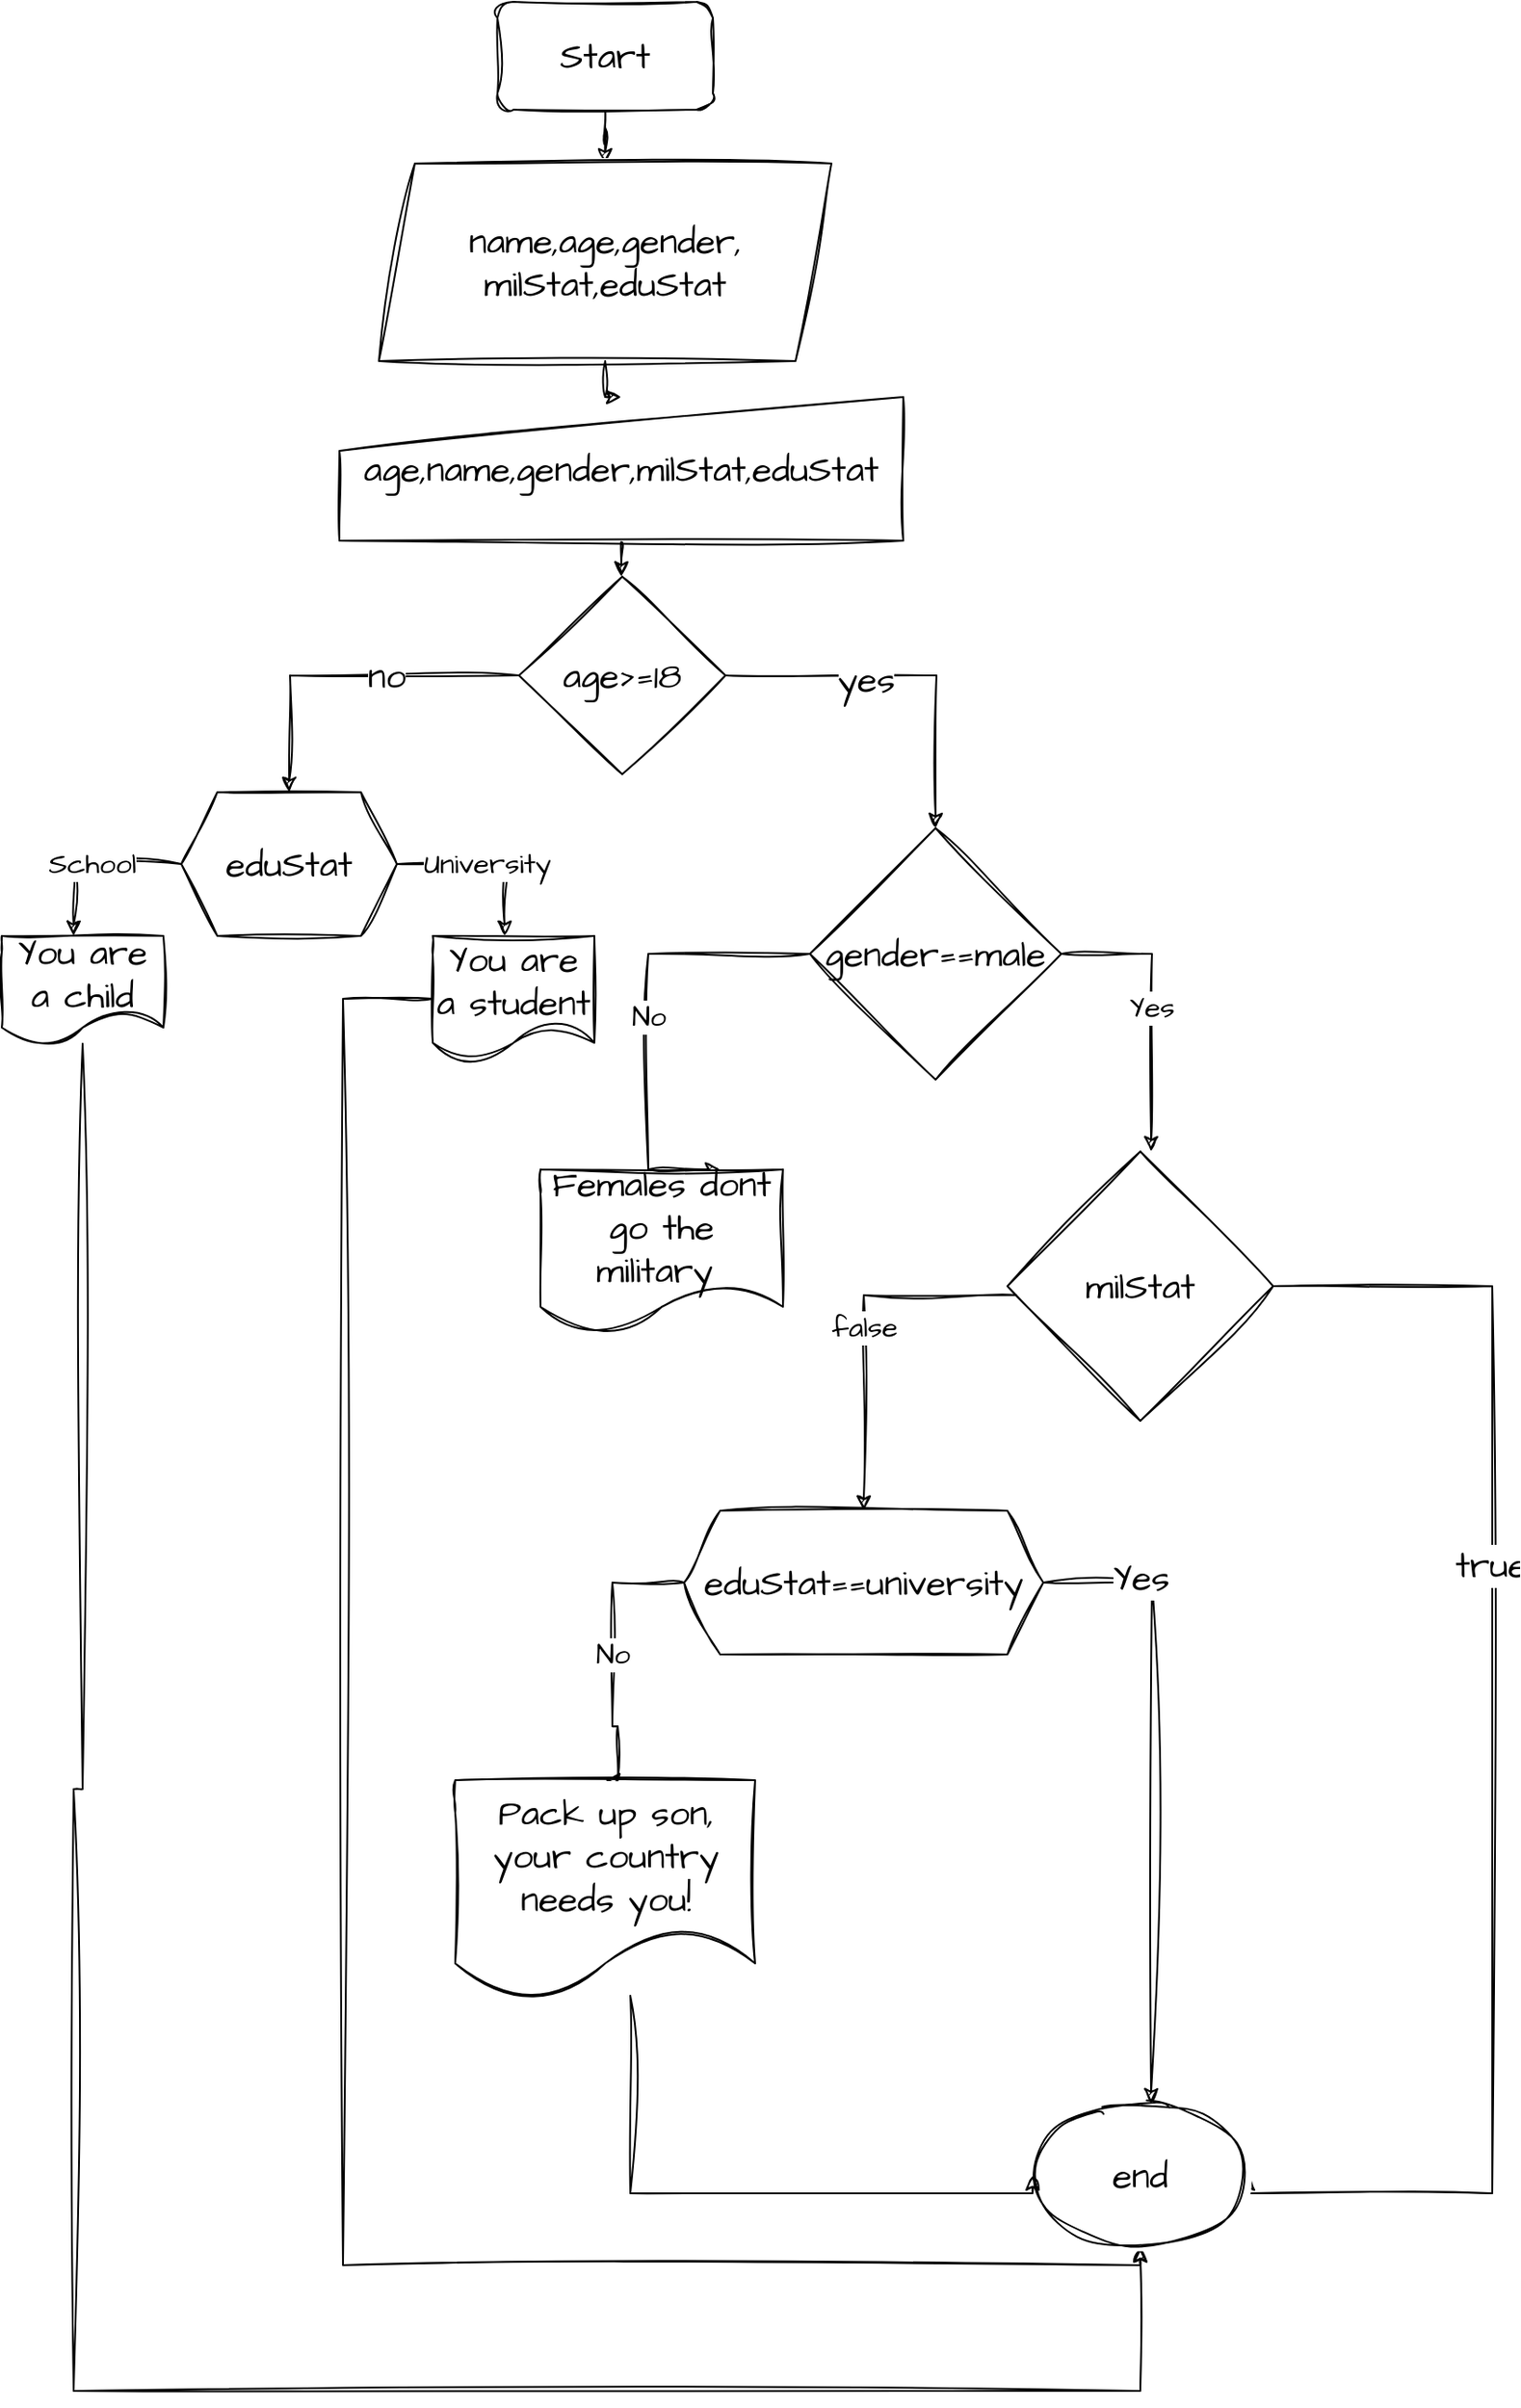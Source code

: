 <mxfile version="20.8.23" type="device"><diagram name="Page-1" id="35YoqolEclgvAfE-g6zI"><mxGraphModel dx="1434" dy="796" grid="1" gridSize="10" guides="1" tooltips="1" connect="1" arrows="1" fold="1" page="1" pageScale="1" pageWidth="850" pageHeight="1100" math="0" shadow="0"><root><mxCell id="0"/><mxCell id="1" parent="0"/><mxCell id="DgkmI48SbdYNicejrv3z-4" style="edgeStyle=orthogonalEdgeStyle;rounded=0;sketch=1;hachureGap=4;jiggle=2;curveFitting=1;orthogonalLoop=1;jettySize=auto;html=1;entryX=0.5;entryY=0;entryDx=0;entryDy=0;fontFamily=Architects Daughter;fontSource=https%3A%2F%2Ffonts.googleapis.com%2Fcss%3Ffamily%3DArchitects%2BDaughter;fontSize=16;" edge="1" parent="1" source="DgkmI48SbdYNicejrv3z-1" target="DgkmI48SbdYNicejrv3z-2"><mxGeometry relative="1" as="geometry"/></mxCell><mxCell id="DgkmI48SbdYNicejrv3z-1" value="Start" style="rounded=1;whiteSpace=wrap;html=1;sketch=1;hachureGap=4;jiggle=2;curveFitting=1;fontFamily=Architects Daughter;fontSource=https%3A%2F%2Ffonts.googleapis.com%2Fcss%3Ffamily%3DArchitects%2BDaughter;fontSize=20;" vertex="1" parent="1"><mxGeometry x="356" width="120" height="60" as="geometry"/></mxCell><mxCell id="DgkmI48SbdYNicejrv3z-9" style="edgeStyle=orthogonalEdgeStyle;rounded=0;sketch=1;hachureGap=4;jiggle=2;curveFitting=1;orthogonalLoop=1;jettySize=auto;html=1;fontFamily=Architects Daughter;fontSource=https%3A%2F%2Ffonts.googleapis.com%2Fcss%3Ffamily%3DArchitects%2BDaughter;fontSize=16;" edge="1" parent="1" source="DgkmI48SbdYNicejrv3z-2" target="DgkmI48SbdYNicejrv3z-5"><mxGeometry relative="1" as="geometry"/></mxCell><mxCell id="DgkmI48SbdYNicejrv3z-2" value="name,age,gender,&lt;br&gt;milStat,eduStat" style="shape=parallelogram;perimeter=parallelogramPerimeter;whiteSpace=wrap;html=1;fixedSize=1;sketch=1;hachureGap=4;jiggle=2;curveFitting=1;fontFamily=Architects Daughter;fontSource=https%3A%2F%2Ffonts.googleapis.com%2Fcss%3Ffamily%3DArchitects%2BDaughter;fontSize=20;" vertex="1" parent="1"><mxGeometry x="290" y="90" width="252" height="110" as="geometry"/></mxCell><mxCell id="DgkmI48SbdYNicejrv3z-27" style="edgeStyle=orthogonalEdgeStyle;rounded=0;sketch=1;hachureGap=4;jiggle=2;curveFitting=1;orthogonalLoop=1;jettySize=auto;html=1;entryX=0.5;entryY=0;entryDx=0;entryDy=0;fontFamily=Architects Daughter;fontSource=https%3A%2F%2Ffonts.googleapis.com%2Fcss%3Ffamily%3DArchitects%2BDaughter;fontSize=16;" edge="1" parent="1" source="DgkmI48SbdYNicejrv3z-5" target="DgkmI48SbdYNicejrv3z-10"><mxGeometry relative="1" as="geometry"/></mxCell><mxCell id="DgkmI48SbdYNicejrv3z-5" value="age,name,gender,milStat,eduStat" style="shape=manualInput;whiteSpace=wrap;html=1;sketch=1;hachureGap=4;jiggle=2;curveFitting=1;fontFamily=Architects Daughter;fontSource=https%3A%2F%2Ffonts.googleapis.com%2Fcss%3Ffamily%3DArchitects%2BDaughter;fontSize=20;" vertex="1" parent="1"><mxGeometry x="268" y="220" width="314" height="80" as="geometry"/></mxCell><mxCell id="DgkmI48SbdYNicejrv3z-11" style="edgeStyle=orthogonalEdgeStyle;rounded=0;sketch=1;hachureGap=4;jiggle=2;curveFitting=1;orthogonalLoop=1;jettySize=auto;html=1;fontFamily=Architects Daughter;fontSource=https%3A%2F%2Ffonts.googleapis.com%2Fcss%3Ffamily%3DArchitects%2BDaughter;fontSize=16;" edge="1" parent="1" source="DgkmI48SbdYNicejrv3z-10"><mxGeometry relative="1" as="geometry"><mxPoint x="240" y="440" as="targetPoint"/></mxGeometry></mxCell><mxCell id="DgkmI48SbdYNicejrv3z-14" value="no" style="edgeLabel;html=1;align=center;verticalAlign=middle;resizable=0;points=[];fontSize=20;fontFamily=Architects Daughter;" vertex="1" connectable="0" parent="DgkmI48SbdYNicejrv3z-11"><mxGeometry x="-0.227" relative="1" as="geometry"><mxPoint as="offset"/></mxGeometry></mxCell><mxCell id="DgkmI48SbdYNicejrv3z-12" style="edgeStyle=orthogonalEdgeStyle;rounded=0;sketch=1;hachureGap=4;jiggle=2;curveFitting=1;orthogonalLoop=1;jettySize=auto;html=1;fontFamily=Architects Daughter;fontSource=https%3A%2F%2Ffonts.googleapis.com%2Fcss%3Ffamily%3DArchitects%2BDaughter;fontSize=16;" edge="1" parent="1" source="DgkmI48SbdYNicejrv3z-10"><mxGeometry relative="1" as="geometry"><mxPoint x="600" y="460" as="targetPoint"/></mxGeometry></mxCell><mxCell id="DgkmI48SbdYNicejrv3z-13" value="yes" style="edgeLabel;html=1;align=center;verticalAlign=middle;resizable=0;points=[];fontSize=20;fontFamily=Architects Daughter;" vertex="1" connectable="0" parent="DgkmI48SbdYNicejrv3z-12"><mxGeometry x="-0.234" y="-2" relative="1" as="geometry"><mxPoint as="offset"/></mxGeometry></mxCell><mxCell id="DgkmI48SbdYNicejrv3z-10" value="age&amp;gt;=18" style="rhombus;whiteSpace=wrap;html=1;sketch=1;hachureGap=4;jiggle=2;curveFitting=1;fontFamily=Architects Daughter;fontSource=https%3A%2F%2Ffonts.googleapis.com%2Fcss%3Ffamily%3DArchitects%2BDaughter;fontSize=20;" vertex="1" parent="1"><mxGeometry x="368" y="320" width="115" height="110" as="geometry"/></mxCell><mxCell id="DgkmI48SbdYNicejrv3z-18" value="University" style="edgeStyle=orthogonalEdgeStyle;rounded=0;sketch=1;hachureGap=4;jiggle=2;curveFitting=1;orthogonalLoop=1;jettySize=auto;html=1;fontFamily=Architects Daughter;fontSource=https%3A%2F%2Ffonts.googleapis.com%2Fcss%3Ffamily%3DArchitects%2BDaughter;fontSize=16;" edge="1" parent="1" source="DgkmI48SbdYNicejrv3z-17"><mxGeometry relative="1" as="geometry"><mxPoint x="360" y="520" as="targetPoint"/><Array as="points"><mxPoint x="360" y="480"/><mxPoint x="360" y="480"/></Array></mxGeometry></mxCell><mxCell id="DgkmI48SbdYNicejrv3z-19" value="School" style="edgeStyle=orthogonalEdgeStyle;rounded=0;sketch=1;hachureGap=4;jiggle=2;curveFitting=1;orthogonalLoop=1;jettySize=auto;html=1;fontFamily=Architects Daughter;fontSource=https%3A%2F%2Ffonts.googleapis.com%2Fcss%3Ffamily%3DArchitects%2BDaughter;fontSize=16;" edge="1" parent="1" source="DgkmI48SbdYNicejrv3z-17"><mxGeometry relative="1" as="geometry"><mxPoint x="120" y="520" as="targetPoint"/><Array as="points"><mxPoint x="120" y="480"/></Array></mxGeometry></mxCell><mxCell id="DgkmI48SbdYNicejrv3z-17" value="eduStat" style="shape=hexagon;perimeter=hexagonPerimeter2;whiteSpace=wrap;html=1;fixedSize=1;sketch=1;hachureGap=4;jiggle=2;curveFitting=1;fontFamily=Architects Daughter;fontSource=https%3A%2F%2Ffonts.googleapis.com%2Fcss%3Ffamily%3DArchitects%2BDaughter;fontSize=20;" vertex="1" parent="1"><mxGeometry x="180" y="440" width="120" height="80" as="geometry"/></mxCell><mxCell id="DgkmI48SbdYNicejrv3z-43" style="edgeStyle=orthogonalEdgeStyle;rounded=0;sketch=1;hachureGap=4;jiggle=2;curveFitting=1;orthogonalLoop=1;jettySize=auto;html=1;fontFamily=Architects Daughter;fontSource=https%3A%2F%2Ffonts.googleapis.com%2Fcss%3Ffamily%3DArchitects%2BDaughter;fontSize=16;entryX=0.5;entryY=1;entryDx=0;entryDy=0;" edge="1" parent="1" source="DgkmI48SbdYNicejrv3z-22" target="DgkmI48SbdYNicejrv3z-37"><mxGeometry relative="1" as="geometry"><mxPoint x="720" y="1330" as="targetPoint"/><Array as="points"><mxPoint x="125" y="995"/><mxPoint x="120" y="995"/><mxPoint x="120" y="1330"/><mxPoint x="714" y="1330"/></Array></mxGeometry></mxCell><mxCell id="DgkmI48SbdYNicejrv3z-22" value="You are a child" style="shape=document;whiteSpace=wrap;html=1;boundedLbl=1;sketch=1;hachureGap=4;jiggle=2;curveFitting=1;fontFamily=Architects Daughter;fontSource=https%3A%2F%2Ffonts.googleapis.com%2Fcss%3Ffamily%3DArchitects%2BDaughter;fontSize=20;" vertex="1" parent="1"><mxGeometry x="80" y="520" width="90" height="60" as="geometry"/></mxCell><mxCell id="DgkmI48SbdYNicejrv3z-42" style="edgeStyle=orthogonalEdgeStyle;rounded=0;sketch=1;hachureGap=4;jiggle=2;curveFitting=1;orthogonalLoop=1;jettySize=auto;html=1;fontFamily=Architects Daughter;fontSource=https%3A%2F%2Ffonts.googleapis.com%2Fcss%3Ffamily%3DArchitects%2BDaughter;fontSize=16;entryX=0.5;entryY=1;entryDx=0;entryDy=0;" edge="1" parent="1" source="DgkmI48SbdYNicejrv3z-23" target="DgkmI48SbdYNicejrv3z-37"><mxGeometry relative="1" as="geometry"><mxPoint x="720" y="1340" as="targetPoint"/><Array as="points"><mxPoint x="270" y="555"/><mxPoint x="270" y="1260"/></Array></mxGeometry></mxCell><mxCell id="DgkmI48SbdYNicejrv3z-23" value="You are a student" style="shape=document;whiteSpace=wrap;html=1;boundedLbl=1;sketch=1;hachureGap=4;jiggle=2;curveFitting=1;fontFamily=Architects Daughter;fontSource=https%3A%2F%2Ffonts.googleapis.com%2Fcss%3Ffamily%3DArchitects%2BDaughter;fontSize=20;" vertex="1" parent="1"><mxGeometry x="320" y="520" width="90" height="70" as="geometry"/></mxCell><mxCell id="DgkmI48SbdYNicejrv3z-25" value="Yes" style="edgeStyle=orthogonalEdgeStyle;rounded=0;sketch=1;hachureGap=4;jiggle=2;curveFitting=1;orthogonalLoop=1;jettySize=auto;html=1;fontFamily=Architects Daughter;fontSource=https%3A%2F%2Ffonts.googleapis.com%2Fcss%3Ffamily%3DArchitects%2BDaughter;fontSize=16;" edge="1" parent="1" source="DgkmI48SbdYNicejrv3z-24"><mxGeometry relative="1" as="geometry"><mxPoint x="720" y="640" as="targetPoint"/></mxGeometry></mxCell><mxCell id="DgkmI48SbdYNicejrv3z-26" value="No" style="edgeStyle=orthogonalEdgeStyle;rounded=0;sketch=1;hachureGap=4;jiggle=2;curveFitting=1;orthogonalLoop=1;jettySize=auto;html=1;fontFamily=Architects Daughter;fontSource=https%3A%2F%2Ffonts.googleapis.com%2Fcss%3Ffamily%3DArchitects%2BDaughter;fontSize=16;" edge="1" parent="1" source="DgkmI48SbdYNicejrv3z-24"><mxGeometry relative="1" as="geometry"><mxPoint x="480" y="650" as="targetPoint"/><Array as="points"><mxPoint x="440" y="530"/><mxPoint x="440" y="650"/></Array></mxGeometry></mxCell><mxCell id="DgkmI48SbdYNicejrv3z-24" value="gender==male" style="rhombus;whiteSpace=wrap;html=1;sketch=1;hachureGap=4;jiggle=2;curveFitting=1;fontFamily=Architects Daughter;fontSource=https%3A%2F%2Ffonts.googleapis.com%2Fcss%3Ffamily%3DArchitects%2BDaughter;fontSize=20;" vertex="1" parent="1"><mxGeometry x="530" y="460" width="140" height="140" as="geometry"/></mxCell><mxCell id="DgkmI48SbdYNicejrv3z-28" value="Females dont go the military&amp;nbsp;" style="shape=document;whiteSpace=wrap;html=1;boundedLbl=1;sketch=1;hachureGap=4;jiggle=2;curveFitting=1;fontFamily=Architects Daughter;fontSource=https%3A%2F%2Ffonts.googleapis.com%2Fcss%3Ffamily%3DArchitects%2BDaughter;fontSize=20;" vertex="1" parent="1"><mxGeometry x="380" y="650" width="135" height="90" as="geometry"/></mxCell><mxCell id="DgkmI48SbdYNicejrv3z-30" style="edgeStyle=orthogonalEdgeStyle;rounded=0;sketch=1;hachureGap=4;jiggle=2;curveFitting=1;orthogonalLoop=1;jettySize=auto;html=1;fontFamily=Architects Daughter;fontSource=https%3A%2F%2Ffonts.googleapis.com%2Fcss%3Ffamily%3DArchitects%2BDaughter;fontSize=16;" edge="1" parent="1" source="DgkmI48SbdYNicejrv3z-29"><mxGeometry relative="1" as="geometry"><mxPoint x="720" y="1170" as="targetPoint"/></mxGeometry></mxCell><mxCell id="DgkmI48SbdYNicejrv3z-32" value="Yes" style="edgeLabel;html=1;align=center;verticalAlign=middle;resizable=0;points=[];fontSize=20;fontFamily=Architects Daughter;" vertex="1" connectable="0" parent="DgkmI48SbdYNicejrv3z-30"><mxGeometry x="-0.692" y="3" relative="1" as="geometry"><mxPoint as="offset"/></mxGeometry></mxCell><mxCell id="DgkmI48SbdYNicejrv3z-31" value="No" style="edgeStyle=orthogonalEdgeStyle;rounded=0;sketch=1;hachureGap=4;jiggle=2;curveFitting=1;orthogonalLoop=1;jettySize=auto;html=1;fontFamily=Architects Daughter;fontSource=https%3A%2F%2Ffonts.googleapis.com%2Fcss%3Ffamily%3DArchitects%2BDaughter;fontSize=16;entryX=0.5;entryY=0;entryDx=0;entryDy=0;" edge="1" parent="1" source="DgkmI48SbdYNicejrv3z-29" target="DgkmI48SbdYNicejrv3z-40"><mxGeometry relative="1" as="geometry"><mxPoint x="420" y="980" as="targetPoint"/><Array as="points"><mxPoint x="420" y="880"/><mxPoint x="420" y="960"/><mxPoint x="423" y="960"/></Array></mxGeometry></mxCell><mxCell id="DgkmI48SbdYNicejrv3z-29" value="eduStat==university" style="shape=hexagon;perimeter=hexagonPerimeter2;whiteSpace=wrap;html=1;fixedSize=1;sketch=1;hachureGap=4;jiggle=2;curveFitting=1;fontFamily=Architects Daughter;fontSource=https%3A%2F%2Ffonts.googleapis.com%2Fcss%3Ffamily%3DArchitects%2BDaughter;fontSize=20;" vertex="1" parent="1"><mxGeometry x="460" y="840" width="200" height="80" as="geometry"/></mxCell><mxCell id="DgkmI48SbdYNicejrv3z-34" style="edgeStyle=orthogonalEdgeStyle;rounded=0;sketch=1;hachureGap=4;jiggle=2;curveFitting=1;orthogonalLoop=1;jettySize=auto;html=1;fontFamily=Architects Daughter;fontSource=https%3A%2F%2Ffonts.googleapis.com%2Fcss%3Ffamily%3DArchitects%2BDaughter;fontSize=16;entryX=1;entryY=0.5;entryDx=0;entryDy=0;" edge="1" parent="1" source="DgkmI48SbdYNicejrv3z-33" target="DgkmI48SbdYNicejrv3z-37"><mxGeometry relative="1" as="geometry"><mxPoint x="910" y="1220" as="targetPoint"/><Array as="points"><mxPoint x="910" y="715"/><mxPoint x="910" y="1220"/></Array></mxGeometry></mxCell><mxCell id="DgkmI48SbdYNicejrv3z-36" value="true" style="edgeLabel;html=1;align=center;verticalAlign=middle;resizable=0;points=[];fontSize=20;fontFamily=Architects Daughter;" vertex="1" connectable="0" parent="DgkmI48SbdYNicejrv3z-34"><mxGeometry x="-0.283" y="-1" relative="1" as="geometry"><mxPoint as="offset"/></mxGeometry></mxCell><mxCell id="DgkmI48SbdYNicejrv3z-35" value="false" style="edgeStyle=orthogonalEdgeStyle;rounded=0;sketch=1;hachureGap=4;jiggle=2;curveFitting=1;orthogonalLoop=1;jettySize=auto;html=1;fontFamily=Architects Daughter;fontSource=https%3A%2F%2Ffonts.googleapis.com%2Fcss%3Ffamily%3DArchitects%2BDaughter;fontSize=16;entryX=0.5;entryY=0;entryDx=0;entryDy=0;" edge="1" parent="1" source="DgkmI48SbdYNicejrv3z-33" target="DgkmI48SbdYNicejrv3z-29"><mxGeometry relative="1" as="geometry"><mxPoint x="560" y="830" as="targetPoint"/><Array as="points"><mxPoint x="560" y="720"/></Array></mxGeometry></mxCell><mxCell id="DgkmI48SbdYNicejrv3z-33" value="milStat" style="rhombus;whiteSpace=wrap;html=1;sketch=1;hachureGap=4;jiggle=2;curveFitting=1;fontFamily=Architects Daughter;fontSource=https%3A%2F%2Ffonts.googleapis.com%2Fcss%3Ffamily%3DArchitects%2BDaughter;fontSize=20;" vertex="1" parent="1"><mxGeometry x="640" y="640" width="148" height="150" as="geometry"/></mxCell><mxCell id="DgkmI48SbdYNicejrv3z-37" value="end" style="ellipse;whiteSpace=wrap;html=1;sketch=1;hachureGap=4;jiggle=2;curveFitting=1;fontFamily=Architects Daughter;fontSource=https%3A%2F%2Ffonts.googleapis.com%2Fcss%3Ffamily%3DArchitects%2BDaughter;fontSize=20;" vertex="1" parent="1"><mxGeometry x="654" y="1170" width="120" height="80" as="geometry"/></mxCell><mxCell id="DgkmI48SbdYNicejrv3z-41" style="edgeStyle=orthogonalEdgeStyle;rounded=0;sketch=1;hachureGap=4;jiggle=2;curveFitting=1;orthogonalLoop=1;jettySize=auto;html=1;entryX=0;entryY=0.5;entryDx=0;entryDy=0;fontFamily=Architects Daughter;fontSource=https%3A%2F%2Ffonts.googleapis.com%2Fcss%3Ffamily%3DArchitects%2BDaughter;fontSize=16;" edge="1" parent="1" source="DgkmI48SbdYNicejrv3z-40" target="DgkmI48SbdYNicejrv3z-37"><mxGeometry relative="1" as="geometry"><Array as="points"><mxPoint x="430" y="1220"/></Array></mxGeometry></mxCell><mxCell id="DgkmI48SbdYNicejrv3z-40" value="Pack up son, your country needs you!" style="shape=document;whiteSpace=wrap;html=1;boundedLbl=1;sketch=1;hachureGap=4;jiggle=2;curveFitting=1;fontFamily=Architects Daughter;fontSource=https%3A%2F%2Ffonts.googleapis.com%2Fcss%3Ffamily%3DArchitects%2BDaughter;fontSize=20;" vertex="1" parent="1"><mxGeometry x="332.5" y="990" width="167" height="120" as="geometry"/></mxCell></root></mxGraphModel></diagram></mxfile>